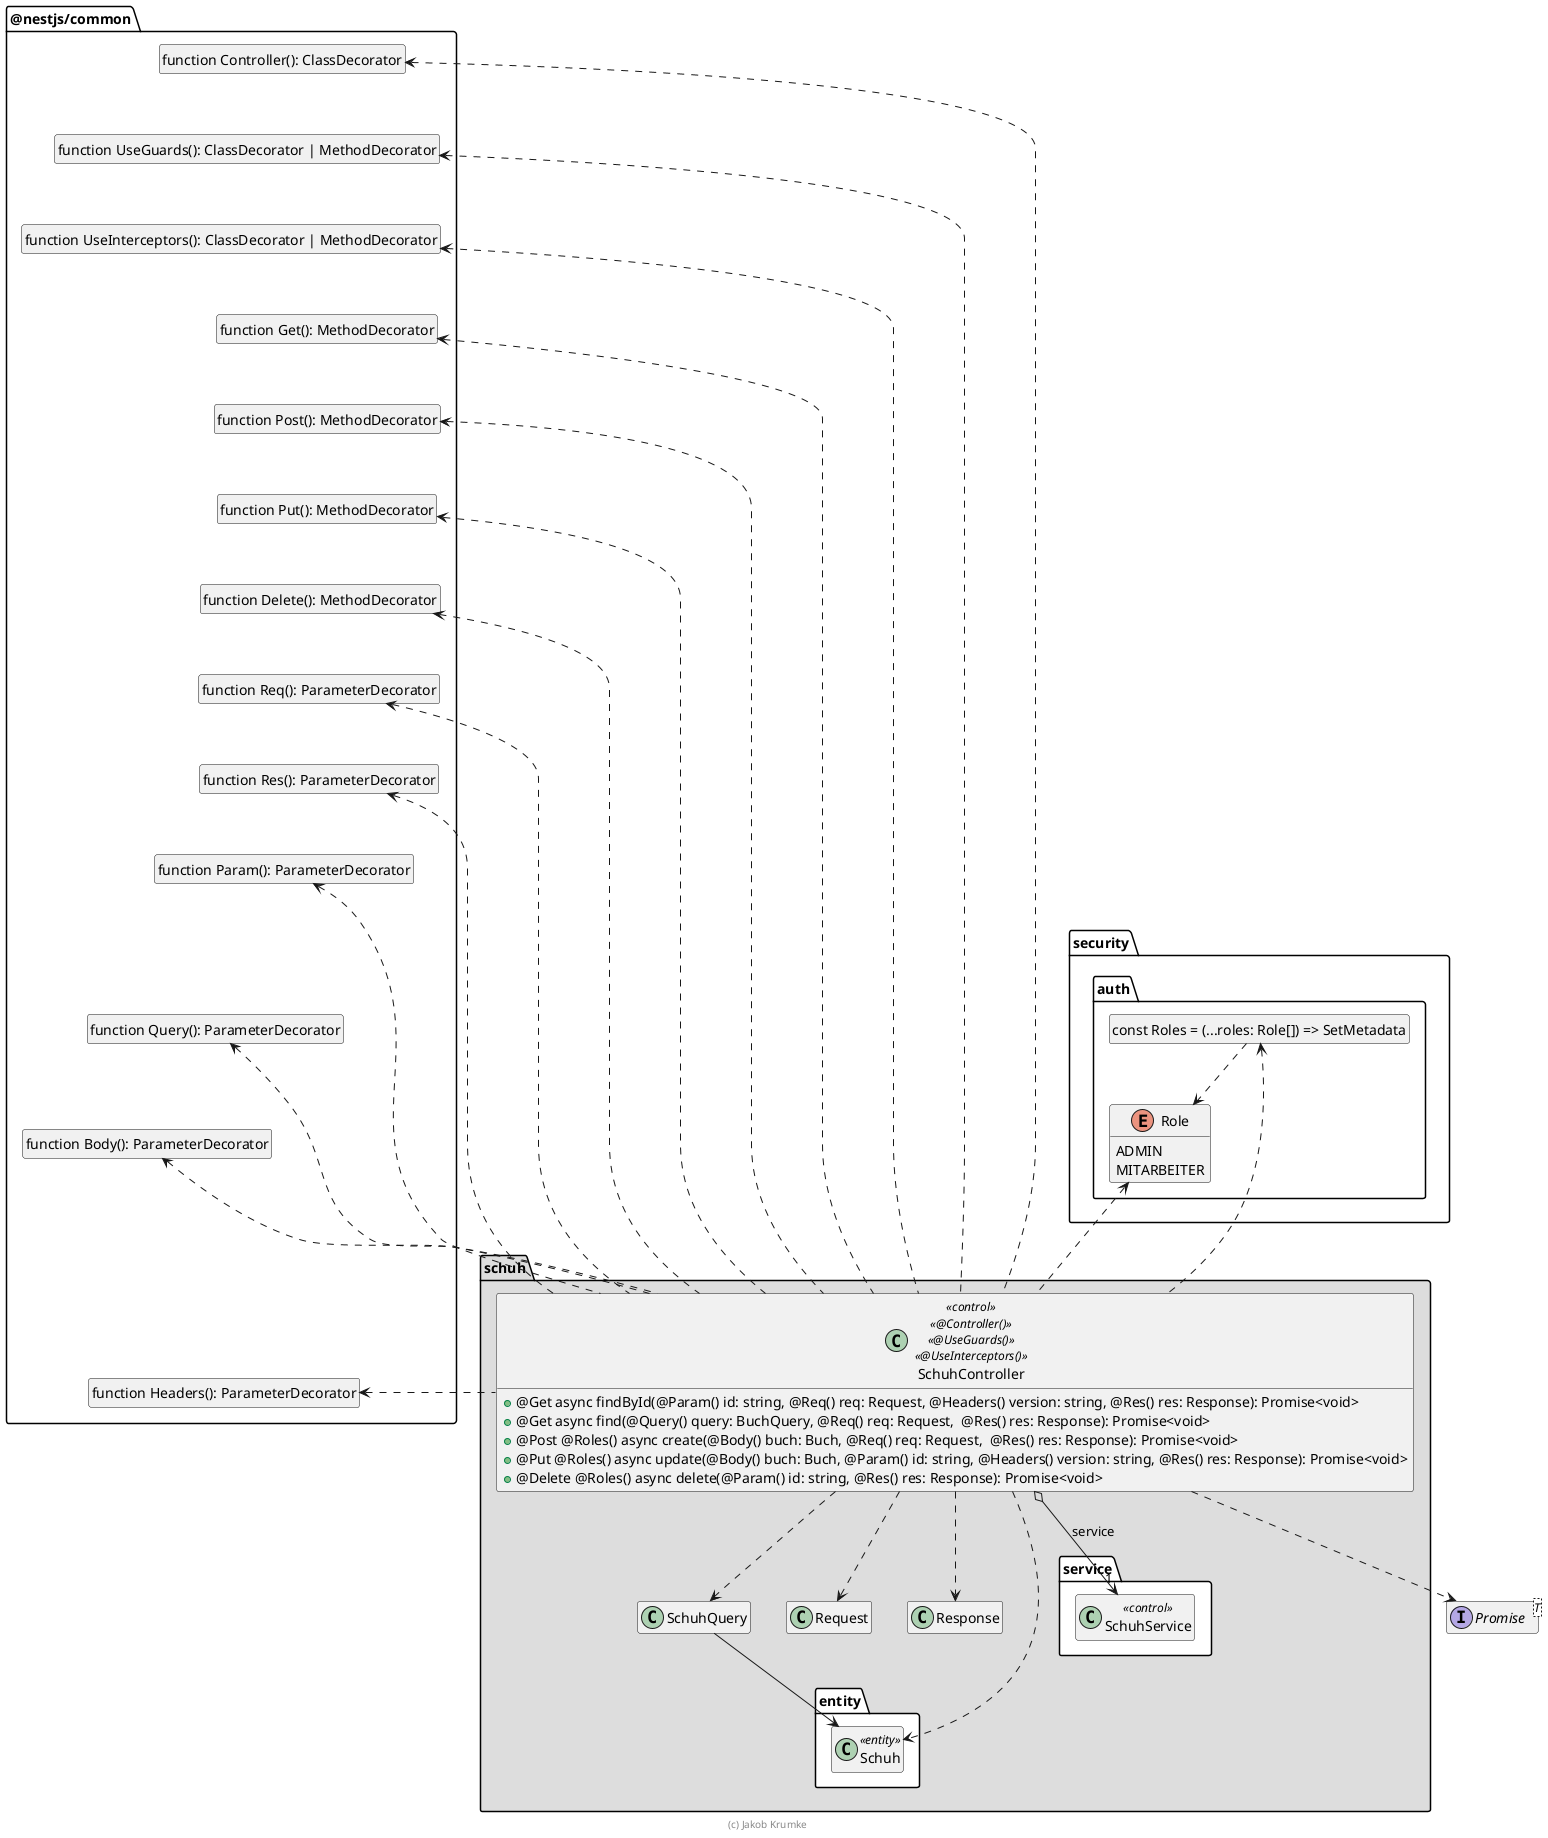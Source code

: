@startuml Die Controller Klasse

interface Promise<T>

package @nestjs/common {
  class "function Controller(): ClassDecorator" as Controller
  hide Controller circle

  class "function UseGuards(): ClassDecorator | MethodDecorator" as UseGuards
  hide UseGuards circle

  class "function UseInterceptors(): ClassDecorator | MethodDecorator" as UseInterceptors
  hide UseInterceptors circle

  class "function Get(): MethodDecorator" as Get
  hide Get circle

  class "function Post(): MethodDecorator" as Post
  hide Post circle

  class "function Put(): MethodDecorator" as Put
  hide Put circle

  class "function Delete(): MethodDecorator" as Delete
  hide Delete circle

  class "function Req(): ParameterDecorator" as Req
  hide Req circle

  class "function Res(): ParameterDecorator" as Res
  hide Res circle

  class "function Param(): ParameterDecorator" as Param
  hide Param circle

  class "function Query(): ParameterDecorator" as Query
  hide Query circle

  class "function Body(): ParameterDecorator" as Body
  hide Body circle

  class "function Headers(): ParameterDecorator" as Headers
  hide Headers circle

  Controller -[hidden]down-> UseGuards
  UseGuards -[hidden]down-> UseInterceptors
  UseInterceptors -[hidden]down-> Get
  Get -[hidden]down-> Post
  Post -[hidden]down-> Put
  Put -[hidden]down-> Delete
  Delete -[hidden]down-> Req
  Req -[hidden]down-> Res
  Res -[hidden]down-> Param
  Param -[hidden]down-> Query
  Query -[hidden]down-> Body
  Body -[hidden]down-> Headers
}

package security.auth {
    enum Role {
        ADMIN
        MITARBEITER
    }
    
    class "const Roles = (...roles: Role[]) => SetMetadata" as Roles
    hide Roles circle

    Roles ..> Role
}

package schuh #DDDDDD {
    package entity #FFFFFF {
        class Schuh <<entity>>
    }

    package service #FFFFFF {
        class SchuhService << control >>
    }

    SchuhQuery --> Schuh 

    SchuhController o-down-> "1" SchuhService: service
    SchuhController ..> Schuh

    SchuhController .up.> Controller
    SchuhController .up.> UseGuards
    SchuhController .up.> UseInterceptors
    SchuhController .up.> Get
    SchuhController .up.> Post
    SchuhController .up.> Put
    SchuhController .up.> Delete
    SchuhController .up.> Req
    SchuhController .up.> Res
    SchuhController .up.> Param
    SchuhController .up.> Query
    SchuhController .up.> Body
    SchuhController .up.> Headers

    SchuhController .up.> Roles
    SchuhController .up.> Role

    SchuhController ..> SchuhQuery

    SchuhController ..> Request
    SchuhController ..> Response
    SchuhController ..> Promise

    class SchuhController << control >> << @Controller() >> << @UseGuards() >> << @UseInterceptors() >> {
    + @Get async findById(@Param() id: string, @Req() req: Request, @Headers() version: string, @Res() res: Response): Promise<void>
    + @Get async find(@Query() query: BuchQuery, @Req() req: Request,  @Res() res: Response): Promise<void>
    + @Post @Roles() async create(@Body() buch: Buch, @Req() req: Request,  @Res() res: Response): Promise<void>
    + @Put @Roles() async update(@Body() buch: Buch, @Param() id: string, @Headers() version: string, @Res() res: Response): Promise<void>
    + @Delete @Roles() async delete(@Param() id: string, @Res() res: Response): Promise<void>
    }
}

hide empty members
footer (c) Jakob Krumke

@enduml